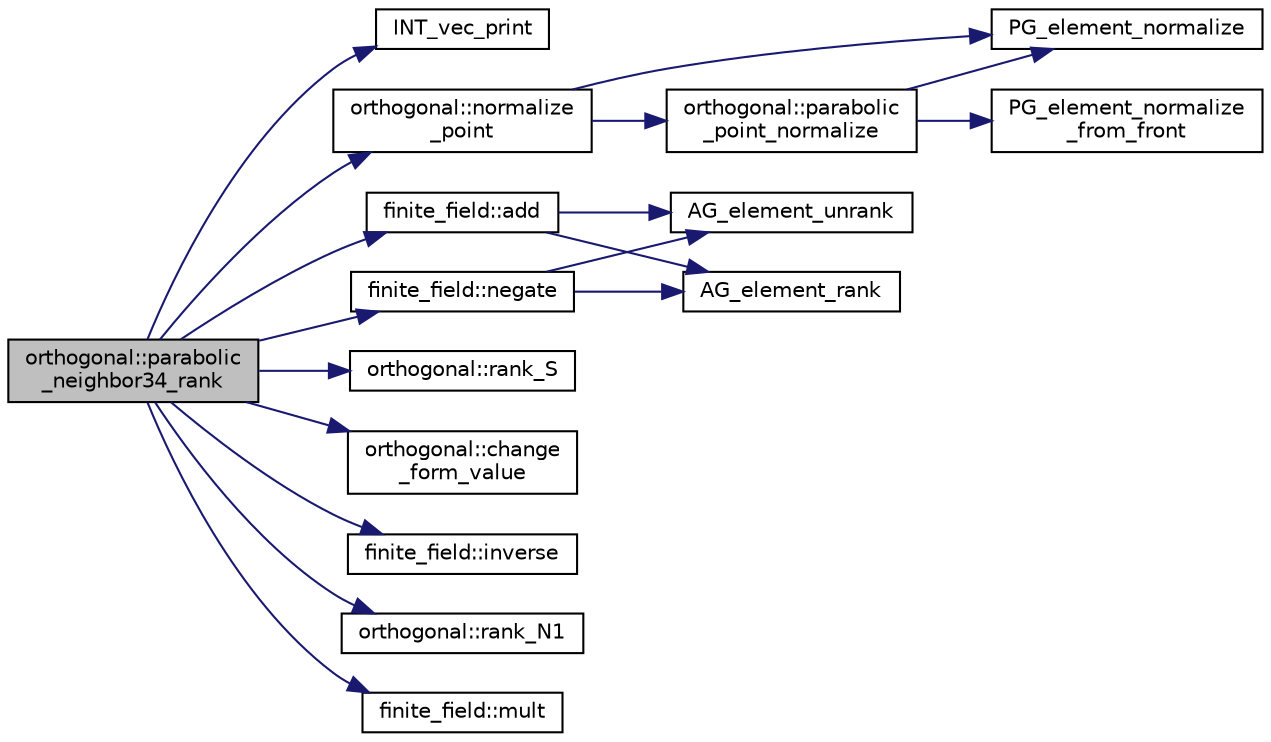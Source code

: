 digraph "orthogonal::parabolic_neighbor34_rank"
{
  edge [fontname="Helvetica",fontsize="10",labelfontname="Helvetica",labelfontsize="10"];
  node [fontname="Helvetica",fontsize="10",shape=record];
  rankdir="LR";
  Node19571 [label="orthogonal::parabolic\l_neighbor34_rank",height=0.2,width=0.4,color="black", fillcolor="grey75", style="filled", fontcolor="black"];
  Node19571 -> Node19572 [color="midnightblue",fontsize="10",style="solid",fontname="Helvetica"];
  Node19572 [label="INT_vec_print",height=0.2,width=0.4,color="black", fillcolor="white", style="filled",URL="$df/dbf/sajeeb_8_c.html#a79a5901af0b47dd0d694109543c027fe"];
  Node19571 -> Node19573 [color="midnightblue",fontsize="10",style="solid",fontname="Helvetica"];
  Node19573 [label="orthogonal::normalize\l_point",height=0.2,width=0.4,color="black", fillcolor="white", style="filled",URL="$d7/daa/classorthogonal.html#a1f3776fdc50b810a0a0fcee692fb154f"];
  Node19573 -> Node19574 [color="midnightblue",fontsize="10",style="solid",fontname="Helvetica"];
  Node19574 [label="PG_element_normalize",height=0.2,width=0.4,color="black", fillcolor="white", style="filled",URL="$d4/d67/geometry_8h.html#a5a4c3c1158bad6bab0d786c616bd0996"];
  Node19573 -> Node19575 [color="midnightblue",fontsize="10",style="solid",fontname="Helvetica"];
  Node19575 [label="orthogonal::parabolic\l_point_normalize",height=0.2,width=0.4,color="black", fillcolor="white", style="filled",URL="$d7/daa/classorthogonal.html#a2a705e8d2729a3fa15663084d2bb8ab8"];
  Node19575 -> Node19576 [color="midnightblue",fontsize="10",style="solid",fontname="Helvetica"];
  Node19576 [label="PG_element_normalize\l_from_front",height=0.2,width=0.4,color="black", fillcolor="white", style="filled",URL="$d4/d67/geometry_8h.html#af675caf5f9975573455c8d93cb56bf95"];
  Node19575 -> Node19574 [color="midnightblue",fontsize="10",style="solid",fontname="Helvetica"];
  Node19571 -> Node19577 [color="midnightblue",fontsize="10",style="solid",fontname="Helvetica"];
  Node19577 [label="finite_field::negate",height=0.2,width=0.4,color="black", fillcolor="white", style="filled",URL="$df/d5a/classfinite__field.html#aa9d798298f25d4a9262b5bc5f1733e31"];
  Node19577 -> Node19578 [color="midnightblue",fontsize="10",style="solid",fontname="Helvetica"];
  Node19578 [label="AG_element_unrank",height=0.2,width=0.4,color="black", fillcolor="white", style="filled",URL="$d4/d67/geometry_8h.html#a4a33b86c87b2879b97cfa1327abe2885"];
  Node19577 -> Node19579 [color="midnightblue",fontsize="10",style="solid",fontname="Helvetica"];
  Node19579 [label="AG_element_rank",height=0.2,width=0.4,color="black", fillcolor="white", style="filled",URL="$d4/d67/geometry_8h.html#ab2ac908d07dd8038fd996e26bdc75c17"];
  Node19571 -> Node19580 [color="midnightblue",fontsize="10",style="solid",fontname="Helvetica"];
  Node19580 [label="orthogonal::rank_S",height=0.2,width=0.4,color="black", fillcolor="white", style="filled",URL="$d7/daa/classorthogonal.html#a0dd6cea287b5f98d81bc87b1c42b1e1d"];
  Node19571 -> Node19581 [color="midnightblue",fontsize="10",style="solid",fontname="Helvetica"];
  Node19581 [label="orthogonal::change\l_form_value",height=0.2,width=0.4,color="black", fillcolor="white", style="filled",URL="$d7/daa/classorthogonal.html#a981c26d4b73e152cd884f0b969a581bf"];
  Node19571 -> Node19582 [color="midnightblue",fontsize="10",style="solid",fontname="Helvetica"];
  Node19582 [label="finite_field::inverse",height=0.2,width=0.4,color="black", fillcolor="white", style="filled",URL="$df/d5a/classfinite__field.html#a69f2a12c01e70b7ce2d115c5221c9cdd"];
  Node19571 -> Node19583 [color="midnightblue",fontsize="10",style="solid",fontname="Helvetica"];
  Node19583 [label="orthogonal::rank_N1",height=0.2,width=0.4,color="black", fillcolor="white", style="filled",URL="$d7/daa/classorthogonal.html#a10b99e279ae3624531756ea2723b59e7"];
  Node19571 -> Node19584 [color="midnightblue",fontsize="10",style="solid",fontname="Helvetica"];
  Node19584 [label="finite_field::add",height=0.2,width=0.4,color="black", fillcolor="white", style="filled",URL="$df/d5a/classfinite__field.html#a8f12328a27500f3c7be0c849ebbc9d14"];
  Node19584 -> Node19578 [color="midnightblue",fontsize="10",style="solid",fontname="Helvetica"];
  Node19584 -> Node19579 [color="midnightblue",fontsize="10",style="solid",fontname="Helvetica"];
  Node19571 -> Node19585 [color="midnightblue",fontsize="10",style="solid",fontname="Helvetica"];
  Node19585 [label="finite_field::mult",height=0.2,width=0.4,color="black", fillcolor="white", style="filled",URL="$df/d5a/classfinite__field.html#a24fb5917aa6d4d656fd855b7f44a13b0"];
}
